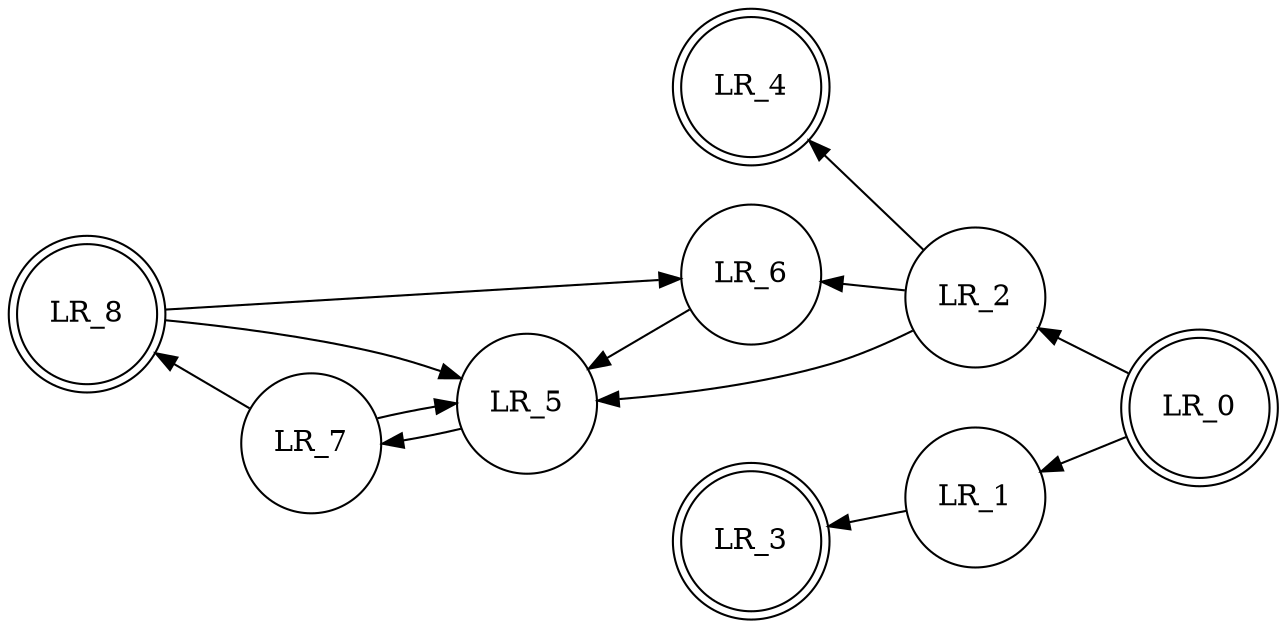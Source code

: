 digraph finite_state_machine {

node [shape = doublecircle]; LR_0 LR_3 LR_4 LR_8;
LR_0 [shape = doublecircle]
LR_3 [shape = doublecircle]
LR_4 [shape = doublecircle]
LR_8 [shape = doublecircle]

	node [shape = circle];
	rankdir=RL;
	LR_0 -> LR_2
    LR_0 -> LR_1 
	LR_1 -> LR_3
    LR_2 -> LR_6 
	LR_2 -> LR_5
    LR_2 -> LR_4 
	LR_5 -> LR_7
    LR_6 -> LR_5 
	LR_7 -> LR_8
    LR_7 -> LR_5 
	LR_8 -> LR_6
    LR_8 -> LR_5 
}
